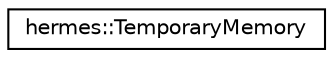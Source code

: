 digraph "Graphical Class Hierarchy"
{
 // LATEX_PDF_SIZE
  edge [fontname="Helvetica",fontsize="10",labelfontname="Helvetica",labelfontsize="10"];
  node [fontname="Helvetica",fontsize="10",shape=record];
  rankdir="LR";
  Node0 [label="hermes::TemporaryMemory",height=0.2,width=0.4,color="black", fillcolor="white", style="filled",URL="$structhermes_1_1_temporary_memory.html",tooltip=" "];
}
